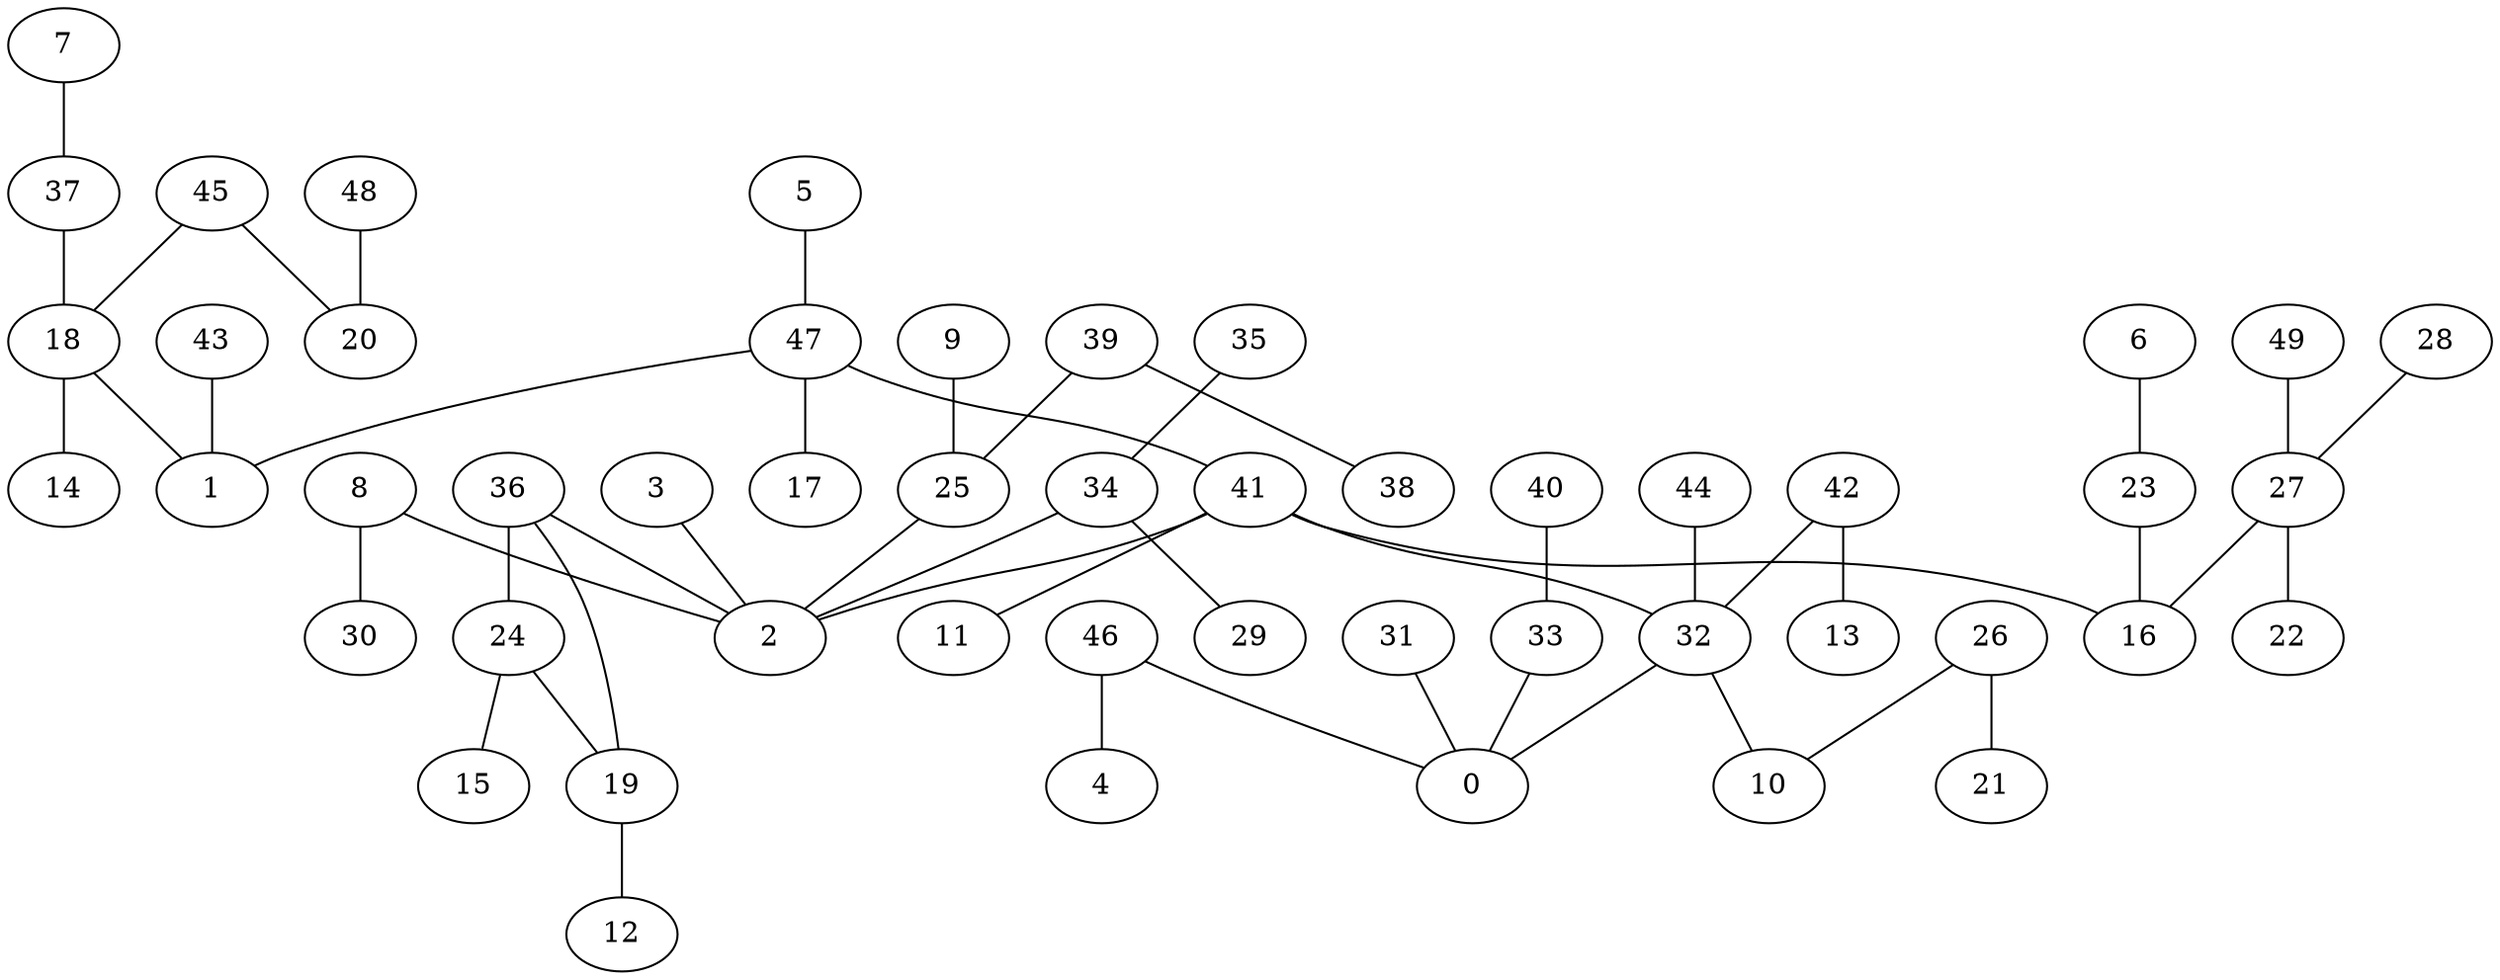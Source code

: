 digraph GG_graph {

subgraph G_graph {
edge [color = black]
"5" -> "47" [dir = none]
"48" -> "20" [dir = none]
"8" -> "30" [dir = none]
"8" -> "2" [dir = none]
"31" -> "0" [dir = none]
"39" -> "38" [dir = none]
"39" -> "25" [dir = none]
"43" -> "1" [dir = none]
"9" -> "25" [dir = none]
"49" -> "27" [dir = none]
"42" -> "13" [dir = none]
"42" -> "32" [dir = none]
"7" -> "37" [dir = none]
"34" -> "29" [dir = none]
"34" -> "2" [dir = none]
"27" -> "22" [dir = none]
"27" -> "16" [dir = none]
"35" -> "34" [dir = none]
"46" -> "4" [dir = none]
"46" -> "0" [dir = none]
"41" -> "11" [dir = none]
"41" -> "16" [dir = none]
"41" -> "2" [dir = none]
"41" -> "32" [dir = none]
"28" -> "27" [dir = none]
"47" -> "17" [dir = none]
"47" -> "1" [dir = none]
"47" -> "41" [dir = none]
"19" -> "12" [dir = none]
"25" -> "2" [dir = none]
"40" -> "33" [dir = none]
"36" -> "19" [dir = none]
"36" -> "2" [dir = none]
"44" -> "32" [dir = none]
"18" -> "14" [dir = none]
"18" -> "1" [dir = none]
"33" -> "0" [dir = none]
"23" -> "16" [dir = none]
"37" -> "18" [dir = none]
"32" -> "0" [dir = none]
"32" -> "10" [dir = none]
"26" -> "21" [dir = none]
"26" -> "10" [dir = none]
"6" -> "23" [dir = none]
"3" -> "2" [dir = none]
"45" -> "20" [dir = none]
"45" -> "18" [dir = none]
"24" -> "15" [dir = none]
"24" -> "19" [dir = none]
"36" -> "24" [dir = none]
}

}
